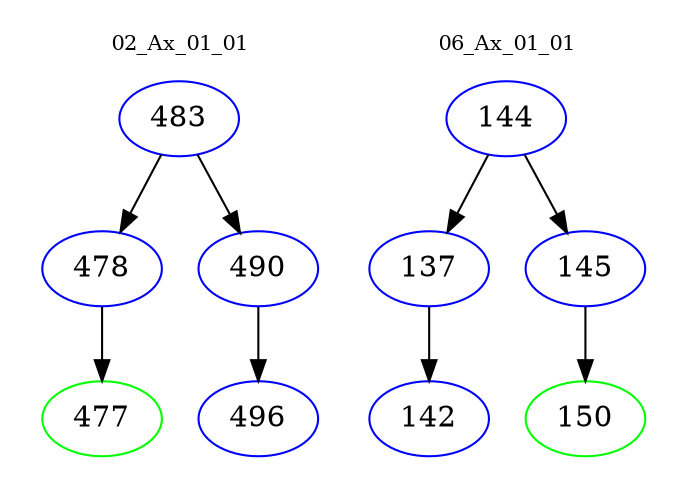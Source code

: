 digraph{
subgraph cluster_0 {
color = white
label = "02_Ax_01_01";
fontsize=10;
T0_483 [label="483", color="blue"]
T0_483 -> T0_478 [color="black"]
T0_478 [label="478", color="blue"]
T0_478 -> T0_477 [color="black"]
T0_477 [label="477", color="green"]
T0_483 -> T0_490 [color="black"]
T0_490 [label="490", color="blue"]
T0_490 -> T0_496 [color="black"]
T0_496 [label="496", color="blue"]
}
subgraph cluster_1 {
color = white
label = "06_Ax_01_01";
fontsize=10;
T1_144 [label="144", color="blue"]
T1_144 -> T1_137 [color="black"]
T1_137 [label="137", color="blue"]
T1_137 -> T1_142 [color="black"]
T1_142 [label="142", color="blue"]
T1_144 -> T1_145 [color="black"]
T1_145 [label="145", color="blue"]
T1_145 -> T1_150 [color="black"]
T1_150 [label="150", color="green"]
}
}
